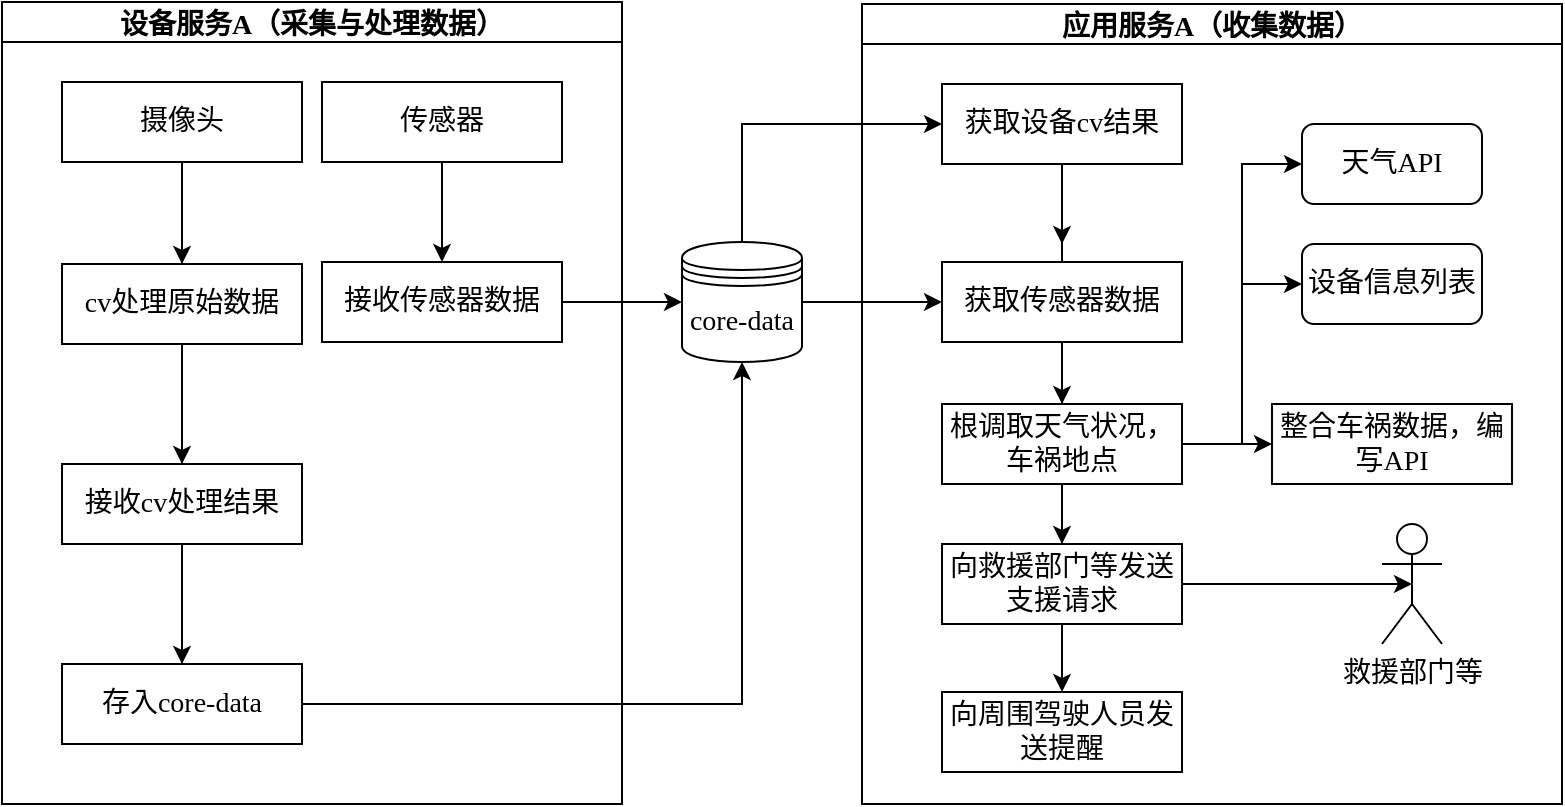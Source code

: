 <mxfile version="18.0.3" type="github">
  <diagram id="C5RBs43oDa-KdzZeNtuy" name="Page-1">
    <mxGraphModel dx="1038" dy="483" grid="1" gridSize="10" guides="1" tooltips="1" connect="1" arrows="1" fold="1" page="1" pageScale="1" pageWidth="827" pageHeight="1169" math="0" shadow="0">
      <root>
        <mxCell id="WIyWlLk6GJQsqaUBKTNV-0" />
        <mxCell id="WIyWlLk6GJQsqaUBKTNV-1" parent="WIyWlLk6GJQsqaUBKTNV-0" />
        <mxCell id="eD-Zbj26l5MNg7nNfEIu-34" value="设备服务A（采集与处理数据）" style="swimlane;startSize=20;horizontal=1;containerType=tree;fontFamily=宋体;fontSize=14;" vertex="1" parent="WIyWlLk6GJQsqaUBKTNV-1">
          <mxGeometry x="120" y="39" width="310" height="401" as="geometry" />
        </mxCell>
        <mxCell id="eD-Zbj26l5MNg7nNfEIu-35" value="" style="edgeStyle=elbowEdgeStyle;elbow=vertical;startArrow=none;endArrow=none;rounded=0;fontFamily=宋体;fontSize=14;" edge="1" parent="eD-Zbj26l5MNg7nNfEIu-34" source="eD-Zbj26l5MNg7nNfEIu-36" target="eD-Zbj26l5MNg7nNfEIu-37">
          <mxGeometry relative="1" as="geometry" />
        </mxCell>
        <mxCell id="eD-Zbj26l5MNg7nNfEIu-72" style="edgeStyle=orthogonalEdgeStyle;rounded=0;orthogonalLoop=1;jettySize=auto;html=1;exitX=0.5;exitY=1;exitDx=0;exitDy=0;entryX=0.5;entryY=0;entryDx=0;entryDy=0;fontFamily=宋体;fontSize=14;" edge="1" parent="eD-Zbj26l5MNg7nNfEIu-34" source="eD-Zbj26l5MNg7nNfEIu-36" target="eD-Zbj26l5MNg7nNfEIu-37">
          <mxGeometry relative="1" as="geometry" />
        </mxCell>
        <mxCell id="eD-Zbj26l5MNg7nNfEIu-36" value="摄像头" style="whiteSpace=wrap;html=1;treeFolding=1;treeMoving=1;newEdgeStyle={&quot;edgeStyle&quot;:&quot;elbowEdgeStyle&quot;,&quot;startArrow&quot;:&quot;none&quot;,&quot;endArrow&quot;:&quot;none&quot;};fontFamily=宋体;fontSize=14;" vertex="1" parent="eD-Zbj26l5MNg7nNfEIu-34">
          <mxGeometry x="30" y="40" width="120" height="40" as="geometry" />
        </mxCell>
        <mxCell id="eD-Zbj26l5MNg7nNfEIu-73" style="edgeStyle=orthogonalEdgeStyle;rounded=0;orthogonalLoop=1;jettySize=auto;html=1;exitX=0.5;exitY=1;exitDx=0;exitDy=0;entryX=0.5;entryY=0;entryDx=0;entryDy=0;fontFamily=宋体;fontSize=14;" edge="1" parent="eD-Zbj26l5MNg7nNfEIu-34" source="eD-Zbj26l5MNg7nNfEIu-37" target="eD-Zbj26l5MNg7nNfEIu-39">
          <mxGeometry relative="1" as="geometry" />
        </mxCell>
        <mxCell id="eD-Zbj26l5MNg7nNfEIu-37" value="cv处理原始数据" style="whiteSpace=wrap;html=1;treeFolding=1;treeMoving=1;newEdgeStyle={&quot;edgeStyle&quot;:&quot;elbowEdgeStyle&quot;,&quot;startArrow&quot;:&quot;none&quot;,&quot;endArrow&quot;:&quot;none&quot;};fontFamily=宋体;fontSize=14;" vertex="1" parent="eD-Zbj26l5MNg7nNfEIu-34">
          <mxGeometry x="30" y="131" width="120" height="40" as="geometry" />
        </mxCell>
        <mxCell id="eD-Zbj26l5MNg7nNfEIu-38" value="" style="edgeStyle=elbowEdgeStyle;elbow=vertical;startArrow=none;endArrow=none;rounded=0;fontFamily=宋体;fontSize=14;" edge="1" parent="eD-Zbj26l5MNg7nNfEIu-34" source="eD-Zbj26l5MNg7nNfEIu-37" target="eD-Zbj26l5MNg7nNfEIu-39">
          <mxGeometry relative="1" as="geometry">
            <mxPoint x="510" y="110" as="sourcePoint" />
          </mxGeometry>
        </mxCell>
        <mxCell id="eD-Zbj26l5MNg7nNfEIu-74" style="edgeStyle=orthogonalEdgeStyle;rounded=0;orthogonalLoop=1;jettySize=auto;html=1;exitX=0.5;exitY=1;exitDx=0;exitDy=0;fontFamily=宋体;fontSize=14;" edge="1" parent="eD-Zbj26l5MNg7nNfEIu-34" source="eD-Zbj26l5MNg7nNfEIu-39" target="eD-Zbj26l5MNg7nNfEIu-41">
          <mxGeometry relative="1" as="geometry" />
        </mxCell>
        <mxCell id="eD-Zbj26l5MNg7nNfEIu-39" value="接收cv处理结果" style="whiteSpace=wrap;html=1;treeFolding=1;treeMoving=1;newEdgeStyle={&quot;edgeStyle&quot;:&quot;elbowEdgeStyle&quot;,&quot;startArrow&quot;:&quot;none&quot;,&quot;endArrow&quot;:&quot;none&quot;};fontFamily=宋体;fontSize=14;" vertex="1" parent="eD-Zbj26l5MNg7nNfEIu-34">
          <mxGeometry x="30" y="231" width="120" height="40" as="geometry" />
        </mxCell>
        <mxCell id="eD-Zbj26l5MNg7nNfEIu-40" value="" style="edgeStyle=elbowEdgeStyle;elbow=vertical;startArrow=none;endArrow=none;rounded=0;fontFamily=宋体;fontSize=14;" edge="1" parent="eD-Zbj26l5MNg7nNfEIu-34" source="eD-Zbj26l5MNg7nNfEIu-39" target="eD-Zbj26l5MNg7nNfEIu-41">
          <mxGeometry relative="1" as="geometry">
            <mxPoint x="510" y="190" as="sourcePoint" />
          </mxGeometry>
        </mxCell>
        <mxCell id="eD-Zbj26l5MNg7nNfEIu-41" value="存入core-data" style="whiteSpace=wrap;html=1;treeFolding=1;treeMoving=1;newEdgeStyle={&quot;edgeStyle&quot;:&quot;elbowEdgeStyle&quot;,&quot;startArrow&quot;:&quot;none&quot;,&quot;endArrow&quot;:&quot;none&quot;};fontFamily=宋体;fontSize=14;" vertex="1" parent="eD-Zbj26l5MNg7nNfEIu-34">
          <mxGeometry x="30" y="331" width="120" height="40" as="geometry" />
        </mxCell>
        <mxCell id="eD-Zbj26l5MNg7nNfEIu-42" style="edgeStyle=none;html=1;entryX=0.5;entryY=0;entryDx=0;entryDy=0;fontFamily=宋体;fontSize=14;" edge="1" parent="eD-Zbj26l5MNg7nNfEIu-34" source="eD-Zbj26l5MNg7nNfEIu-43" target="eD-Zbj26l5MNg7nNfEIu-44">
          <mxGeometry relative="1" as="geometry" />
        </mxCell>
        <mxCell id="eD-Zbj26l5MNg7nNfEIu-43" value="传感器" style="whiteSpace=wrap;html=1;treeFolding=1;treeMoving=1;newEdgeStyle={&quot;edgeStyle&quot;:&quot;elbowEdgeStyle&quot;,&quot;startArrow&quot;:&quot;none&quot;,&quot;endArrow&quot;:&quot;none&quot;};fontFamily=宋体;fontSize=14;" vertex="1" parent="eD-Zbj26l5MNg7nNfEIu-34">
          <mxGeometry x="160" y="40" width="120" height="40" as="geometry" />
        </mxCell>
        <mxCell id="eD-Zbj26l5MNg7nNfEIu-44" value="接收传感器数据" style="whiteSpace=wrap;html=1;treeFolding=1;treeMoving=1;newEdgeStyle={&quot;edgeStyle&quot;:&quot;elbowEdgeStyle&quot;,&quot;startArrow&quot;:&quot;none&quot;,&quot;endArrow&quot;:&quot;none&quot;};fontFamily=宋体;fontSize=14;" vertex="1" parent="eD-Zbj26l5MNg7nNfEIu-34">
          <mxGeometry x="160" y="130" width="120" height="40" as="geometry" />
        </mxCell>
        <mxCell id="eD-Zbj26l5MNg7nNfEIu-46" style="edgeStyle=none;html=1;exitX=1;exitY=0.5;exitDx=0;exitDy=0;entryX=0;entryY=0.5;entryDx=0;entryDy=0;fontFamily=宋体;fontSize=14;" edge="1" parent="WIyWlLk6GJQsqaUBKTNV-1" source="eD-Zbj26l5MNg7nNfEIu-47" target="eD-Zbj26l5MNg7nNfEIu-51">
          <mxGeometry relative="1" as="geometry" />
        </mxCell>
        <mxCell id="eD-Zbj26l5MNg7nNfEIu-82" style="edgeStyle=orthogonalEdgeStyle;rounded=0;orthogonalLoop=1;jettySize=auto;html=1;exitX=0.5;exitY=0;exitDx=0;exitDy=0;entryX=0;entryY=0.5;entryDx=0;entryDy=0;fontFamily=宋体;fontSize=14;" edge="1" parent="WIyWlLk6GJQsqaUBKTNV-1" source="eD-Zbj26l5MNg7nNfEIu-47" target="eD-Zbj26l5MNg7nNfEIu-50">
          <mxGeometry relative="1" as="geometry" />
        </mxCell>
        <mxCell id="eD-Zbj26l5MNg7nNfEIu-47" value="core-data" style="shape=datastore;whiteSpace=wrap;html=1;fontFamily=宋体;fontSize=14;" vertex="1" parent="WIyWlLk6GJQsqaUBKTNV-1">
          <mxGeometry x="460" y="159" width="60" height="60" as="geometry" />
        </mxCell>
        <mxCell id="eD-Zbj26l5MNg7nNfEIu-48" value="应用服务A（收集数据）" style="swimlane;startSize=20;horizontal=1;containerType=tree;fontFamily=宋体;fontSize=14;" vertex="1" parent="WIyWlLk6GJQsqaUBKTNV-1">
          <mxGeometry x="550" y="40" width="350" height="400" as="geometry" />
        </mxCell>
        <mxCell id="eD-Zbj26l5MNg7nNfEIu-49" value="" style="edgeStyle=elbowEdgeStyle;elbow=vertical;startArrow=none;endArrow=none;rounded=0;fontFamily=宋体;fontSize=14;" edge="1" parent="eD-Zbj26l5MNg7nNfEIu-48" source="eD-Zbj26l5MNg7nNfEIu-50" target="eD-Zbj26l5MNg7nNfEIu-51">
          <mxGeometry relative="1" as="geometry" />
        </mxCell>
        <mxCell id="eD-Zbj26l5MNg7nNfEIu-50" value="获取设备cv结果" style="whiteSpace=wrap;html=1;treeFolding=1;treeMoving=1;newEdgeStyle={&quot;edgeStyle&quot;:&quot;elbowEdgeStyle&quot;,&quot;startArrow&quot;:&quot;none&quot;,&quot;endArrow&quot;:&quot;none&quot;};fontFamily=宋体;fontSize=14;" vertex="1" parent="eD-Zbj26l5MNg7nNfEIu-48">
          <mxGeometry x="40" y="40" width="120" height="40" as="geometry" />
        </mxCell>
        <mxCell id="eD-Zbj26l5MNg7nNfEIu-76" style="edgeStyle=orthogonalEdgeStyle;rounded=0;orthogonalLoop=1;jettySize=auto;html=1;exitX=0.5;exitY=1;exitDx=0;exitDy=0;entryX=0.5;entryY=0;entryDx=0;entryDy=0;fontFamily=宋体;fontSize=14;" edge="1" parent="eD-Zbj26l5MNg7nNfEIu-48" source="eD-Zbj26l5MNg7nNfEIu-51" target="eD-Zbj26l5MNg7nNfEIu-53">
          <mxGeometry relative="1" as="geometry" />
        </mxCell>
        <mxCell id="eD-Zbj26l5MNg7nNfEIu-51" value="获取传感器数据" style="whiteSpace=wrap;html=1;treeFolding=1;treeMoving=1;newEdgeStyle={&quot;edgeStyle&quot;:&quot;elbowEdgeStyle&quot;,&quot;startArrow&quot;:&quot;none&quot;,&quot;endArrow&quot;:&quot;none&quot;};fontFamily=宋体;fontSize=14;" vertex="1" parent="eD-Zbj26l5MNg7nNfEIu-48">
          <mxGeometry x="40" y="129" width="120" height="40" as="geometry" />
        </mxCell>
        <mxCell id="eD-Zbj26l5MNg7nNfEIu-52" value="" style="edgeStyle=elbowEdgeStyle;elbow=vertical;startArrow=none;endArrow=none;rounded=0;fontFamily=宋体;fontSize=14;" edge="1" parent="eD-Zbj26l5MNg7nNfEIu-48" source="eD-Zbj26l5MNg7nNfEIu-51" target="eD-Zbj26l5MNg7nNfEIu-53">
          <mxGeometry relative="1" as="geometry">
            <mxPoint x="800" y="110" as="sourcePoint" />
          </mxGeometry>
        </mxCell>
        <mxCell id="eD-Zbj26l5MNg7nNfEIu-69" style="edgeStyle=orthogonalEdgeStyle;rounded=0;orthogonalLoop=1;jettySize=auto;html=1;exitX=1;exitY=0.5;exitDx=0;exitDy=0;entryX=0;entryY=0.5;entryDx=0;entryDy=0;fontFamily=宋体;fontSize=14;" edge="1" parent="eD-Zbj26l5MNg7nNfEIu-48" source="eD-Zbj26l5MNg7nNfEIu-53" target="eD-Zbj26l5MNg7nNfEIu-59">
          <mxGeometry relative="1" as="geometry" />
        </mxCell>
        <mxCell id="eD-Zbj26l5MNg7nNfEIu-70" style="edgeStyle=orthogonalEdgeStyle;rounded=0;orthogonalLoop=1;jettySize=auto;html=1;exitX=1;exitY=0.5;exitDx=0;exitDy=0;entryX=0;entryY=0.5;entryDx=0;entryDy=0;fontFamily=宋体;fontSize=14;" edge="1" parent="eD-Zbj26l5MNg7nNfEIu-48" source="eD-Zbj26l5MNg7nNfEIu-53" target="eD-Zbj26l5MNg7nNfEIu-60">
          <mxGeometry relative="1" as="geometry" />
        </mxCell>
        <mxCell id="eD-Zbj26l5MNg7nNfEIu-77" style="edgeStyle=orthogonalEdgeStyle;rounded=0;orthogonalLoop=1;jettySize=auto;html=1;exitX=0.5;exitY=1;exitDx=0;exitDy=0;entryX=0.5;entryY=0;entryDx=0;entryDy=0;fontFamily=宋体;fontSize=14;" edge="1" parent="eD-Zbj26l5MNg7nNfEIu-48" source="eD-Zbj26l5MNg7nNfEIu-53" target="eD-Zbj26l5MNg7nNfEIu-56">
          <mxGeometry relative="1" as="geometry" />
        </mxCell>
        <mxCell id="eD-Zbj26l5MNg7nNfEIu-80" style="edgeStyle=orthogonalEdgeStyle;rounded=0;orthogonalLoop=1;jettySize=auto;html=1;exitX=1;exitY=0.5;exitDx=0;exitDy=0;entryX=0;entryY=0.5;entryDx=0;entryDy=0;fontFamily=宋体;fontSize=14;" edge="1" parent="eD-Zbj26l5MNg7nNfEIu-48" source="eD-Zbj26l5MNg7nNfEIu-53" target="eD-Zbj26l5MNg7nNfEIu-58">
          <mxGeometry relative="1" as="geometry" />
        </mxCell>
        <mxCell id="eD-Zbj26l5MNg7nNfEIu-53" value="根调取天气状况，车祸地点" style="whiteSpace=wrap;html=1;treeFolding=1;treeMoving=1;newEdgeStyle={&quot;edgeStyle&quot;:&quot;elbowEdgeStyle&quot;,&quot;startArrow&quot;:&quot;none&quot;,&quot;endArrow&quot;:&quot;none&quot;};fontFamily=宋体;fontSize=14;" vertex="1" parent="eD-Zbj26l5MNg7nNfEIu-48">
          <mxGeometry x="40" y="200" width="120" height="40" as="geometry" />
        </mxCell>
        <mxCell id="eD-Zbj26l5MNg7nNfEIu-54" value="" style="edgeStyle=elbowEdgeStyle;elbow=vertical;startArrow=none;endArrow=none;rounded=0;fontFamily=宋体;fontSize=14;" edge="1" parent="eD-Zbj26l5MNg7nNfEIu-48" source="eD-Zbj26l5MNg7nNfEIu-53" target="eD-Zbj26l5MNg7nNfEIu-56">
          <mxGeometry relative="1" as="geometry">
            <mxPoint x="800" y="180" as="sourcePoint" />
          </mxGeometry>
        </mxCell>
        <mxCell id="eD-Zbj26l5MNg7nNfEIu-55" style="edgeStyle=none;html=1;exitX=0;exitY=0.5;exitDx=0;exitDy=0;entryX=0.5;entryY=0.5;entryDx=0;entryDy=0;entryPerimeter=0;fontFamily=宋体;fontSize=14;" edge="1" parent="eD-Zbj26l5MNg7nNfEIu-48" source="eD-Zbj26l5MNg7nNfEIu-56" target="eD-Zbj26l5MNg7nNfEIu-63">
          <mxGeometry relative="1" as="geometry" />
        </mxCell>
        <mxCell id="eD-Zbj26l5MNg7nNfEIu-56" value="向救援部门等发送支援请求" style="whiteSpace=wrap;html=1;treeFolding=1;treeMoving=1;newEdgeStyle={&quot;edgeStyle&quot;:&quot;elbowEdgeStyle&quot;,&quot;startArrow&quot;:&quot;none&quot;,&quot;endArrow&quot;:&quot;none&quot;};fontFamily=宋体;fontSize=14;" vertex="1" parent="eD-Zbj26l5MNg7nNfEIu-48">
          <mxGeometry x="40" y="270" width="120" height="40" as="geometry" />
        </mxCell>
        <mxCell id="eD-Zbj26l5MNg7nNfEIu-58" value="整合车祸数据，编写API" style="whiteSpace=wrap;html=1;treeFolding=1;treeMoving=1;newEdgeStyle={&quot;edgeStyle&quot;:&quot;elbowEdgeStyle&quot;,&quot;startArrow&quot;:&quot;none&quot;,&quot;endArrow&quot;:&quot;none&quot;};fontFamily=宋体;fontSize=14;" vertex="1" parent="eD-Zbj26l5MNg7nNfEIu-48">
          <mxGeometry x="205" y="200" width="120" height="40" as="geometry" />
        </mxCell>
        <mxCell id="eD-Zbj26l5MNg7nNfEIu-59" value="天气API" style="rounded=1;whiteSpace=wrap;html=1;fontFamily=宋体;fontSize=14;" vertex="1" parent="eD-Zbj26l5MNg7nNfEIu-48">
          <mxGeometry x="220" y="60" width="90" height="40" as="geometry" />
        </mxCell>
        <mxCell id="eD-Zbj26l5MNg7nNfEIu-60" value="设备信息列表" style="rounded=1;whiteSpace=wrap;html=1;fontFamily=宋体;fontSize=14;" vertex="1" parent="eD-Zbj26l5MNg7nNfEIu-48">
          <mxGeometry x="220" y="120" width="90" height="40" as="geometry" />
        </mxCell>
        <mxCell id="eD-Zbj26l5MNg7nNfEIu-63" value="救援部门等" style="shape=umlActor;verticalLabelPosition=bottom;verticalAlign=top;html=1;outlineConnect=0;fontFamily=宋体;fontSize=14;" vertex="1" parent="eD-Zbj26l5MNg7nNfEIu-48">
          <mxGeometry x="260" y="260" width="30" height="60" as="geometry" />
        </mxCell>
        <mxCell id="eD-Zbj26l5MNg7nNfEIu-64" value="" style="edgeStyle=elbowEdgeStyle;elbow=vertical;startArrow=none;endArrow=none;rounded=0;fontFamily=宋体;fontSize=14;" edge="1" parent="eD-Zbj26l5MNg7nNfEIu-48" source="eD-Zbj26l5MNg7nNfEIu-56">
          <mxGeometry relative="1" as="geometry">
            <mxPoint x="690" y="260" as="sourcePoint" />
            <mxPoint x="100" y="334" as="targetPoint" />
          </mxGeometry>
        </mxCell>
        <mxCell id="eD-Zbj26l5MNg7nNfEIu-65" value="向周围驾驶人员发送提醒" style="whiteSpace=wrap;html=1;treeFolding=1;treeMoving=1;newEdgeStyle={&quot;edgeStyle&quot;:&quot;elbowEdgeStyle&quot;,&quot;startArrow&quot;:&quot;none&quot;,&quot;endArrow&quot;:&quot;none&quot;};fontFamily=宋体;fontSize=14;" vertex="1" collapsed="1" parent="eD-Zbj26l5MNg7nNfEIu-48">
          <mxGeometry x="40" y="344" width="120" height="40" as="geometry" />
        </mxCell>
        <mxCell id="eD-Zbj26l5MNg7nNfEIu-78" style="edgeStyle=orthogonalEdgeStyle;rounded=0;orthogonalLoop=1;jettySize=auto;html=1;exitX=0.5;exitY=1;exitDx=0;exitDy=0;entryX=0.5;entryY=0;entryDx=0;entryDy=0;fontFamily=宋体;fontSize=14;" edge="1" parent="eD-Zbj26l5MNg7nNfEIu-48" source="eD-Zbj26l5MNg7nNfEIu-56" target="eD-Zbj26l5MNg7nNfEIu-65">
          <mxGeometry relative="1" as="geometry">
            <mxPoint x="100" y="330" as="targetPoint" />
          </mxGeometry>
        </mxCell>
        <mxCell id="eD-Zbj26l5MNg7nNfEIu-66" style="edgeStyle=none;html=1;exitX=1;exitY=0.5;exitDx=0;exitDy=0;fontFamily=宋体;fontSize=14;" edge="1" parent="WIyWlLk6GJQsqaUBKTNV-1" source="eD-Zbj26l5MNg7nNfEIu-44" target="eD-Zbj26l5MNg7nNfEIu-47">
          <mxGeometry relative="1" as="geometry" />
        </mxCell>
        <mxCell id="eD-Zbj26l5MNg7nNfEIu-75" style="edgeStyle=orthogonalEdgeStyle;rounded=0;orthogonalLoop=1;jettySize=auto;html=1;exitX=0.5;exitY=1;exitDx=0;exitDy=0;fontFamily=宋体;fontSize=14;" edge="1" parent="WIyWlLk6GJQsqaUBKTNV-1" source="eD-Zbj26l5MNg7nNfEIu-50">
          <mxGeometry relative="1" as="geometry">
            <mxPoint x="650" y="160" as="targetPoint" />
          </mxGeometry>
        </mxCell>
        <mxCell id="eD-Zbj26l5MNg7nNfEIu-81" style="edgeStyle=orthogonalEdgeStyle;rounded=0;orthogonalLoop=1;jettySize=auto;html=1;exitX=1;exitY=0.5;exitDx=0;exitDy=0;entryX=0.5;entryY=1;entryDx=0;entryDy=0;fontFamily=宋体;fontSize=14;" edge="1" parent="WIyWlLk6GJQsqaUBKTNV-1" source="eD-Zbj26l5MNg7nNfEIu-41" target="eD-Zbj26l5MNg7nNfEIu-47">
          <mxGeometry relative="1" as="geometry" />
        </mxCell>
      </root>
    </mxGraphModel>
  </diagram>
</mxfile>
